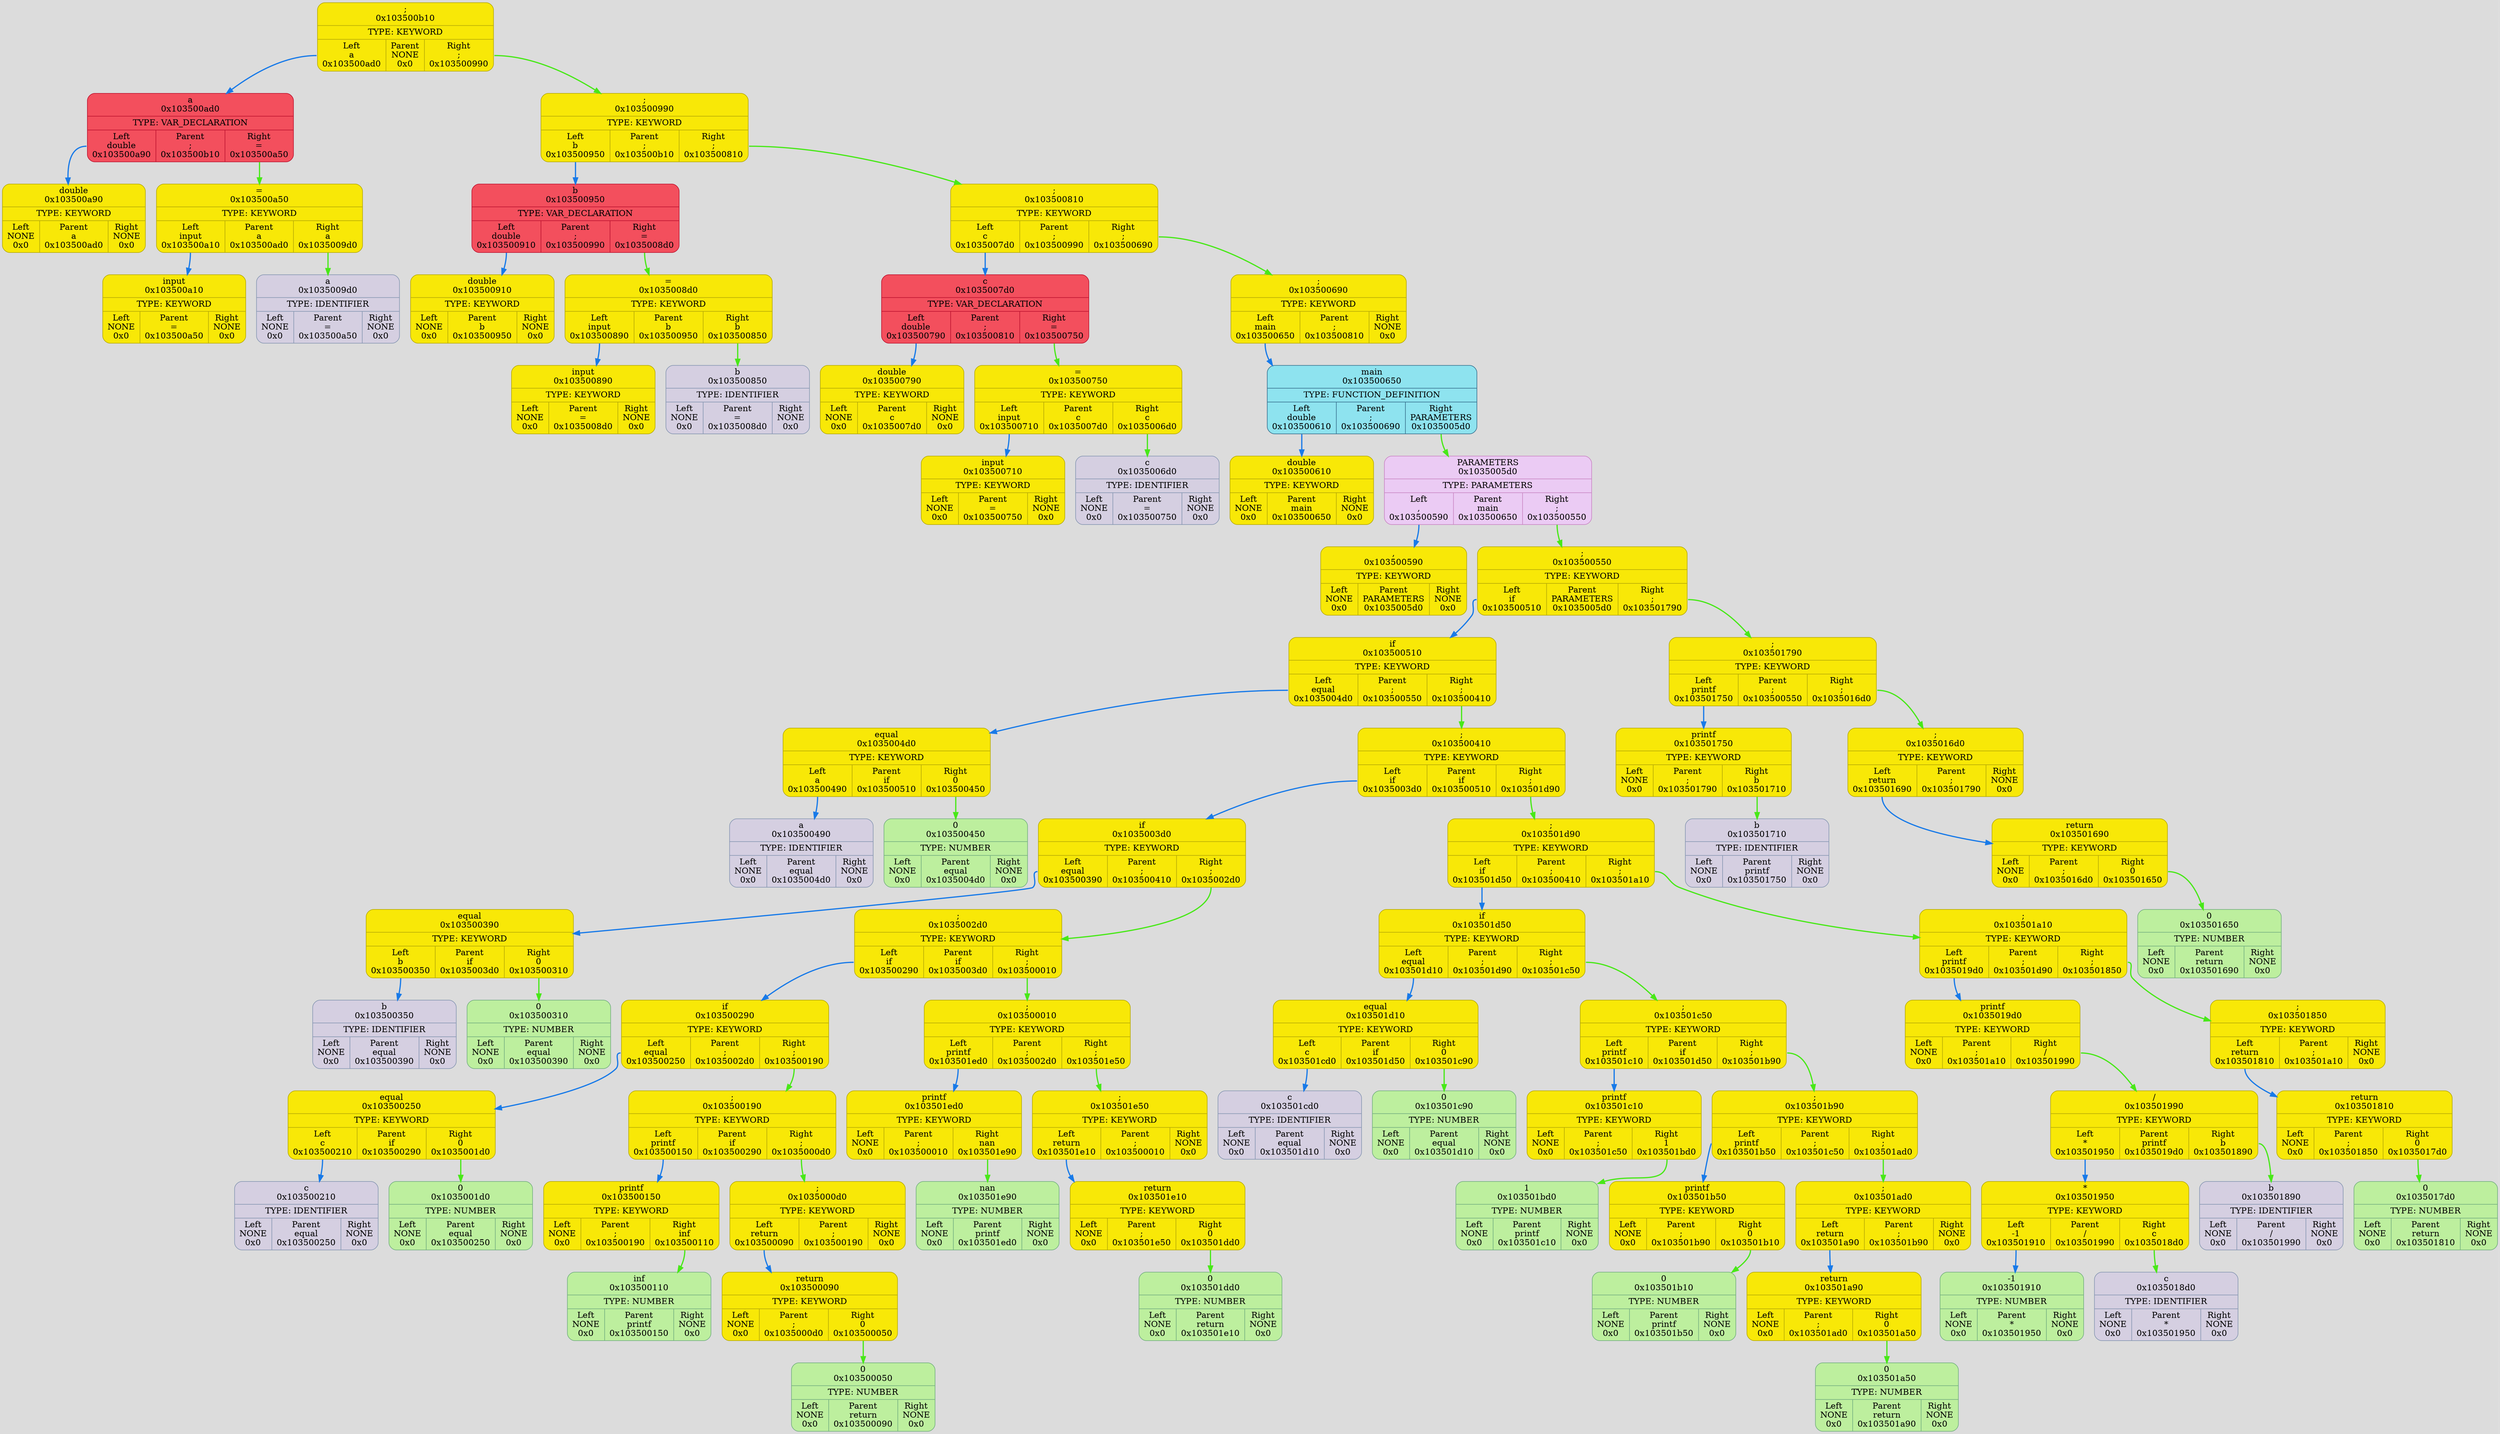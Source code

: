 digraph {
	fontname = "UbuntuMono";
	bgcolor = "#DCDCDC";

	node0x103500b10 [ shape = Mrecord; style = filled; fillcolor = "#F8E807"; color = "#B6AA05"; fontcolor = "#000000"; label = " { ;\n0x103500b10 | TYPE: KEYWORD| { <left> Left\na\n0x103500ad0 | Parent\nNONE\n0x0 | <right> Right\n;\n0x103500990 } } "; ];
	node0x103500b10:<left> -> node0x103500ad0 [ style = "bold"; color = "#187AE8"; label = ""; ];
	node0x103500ad0 [ shape = Mrecord; style = filled; fillcolor = "#F34F5D"; color = "#BD132F"; fontcolor = "#000000"; label = " { a\n0x103500ad0 | TYPE: VAR_DECLARATION| { <left> Left\ndouble\n0x103500a90 | Parent\n;\n0x103500b10 | <right> Right\n=\n0x103500a50 } } "; ];
	node0x103500ad0:<left> -> node0x103500a90 [ style = "bold"; color = "#187AE8"; label = ""; ];
	node0x103500a90 [ shape = Mrecord; style = filled; fillcolor = "#F8E807"; color = "#B6AA05"; fontcolor = "#000000"; label = " { double\n0x103500a90 | TYPE: KEYWORD| { <left> Left\nNONE\n0x0 | Parent\na\n0x103500ad0 | <right> Right\nNONE\n0x0 } } "; ];
	node0x103500a50 [ shape = Mrecord; style = filled; fillcolor = "#F8E807"; color = "#B6AA05"; fontcolor = "#000000"; label = " { =\n0x103500a50 | TYPE: KEYWORD| { <left> Left\ninput\n0x103500a10 | Parent\na\n0x103500ad0 | <right> Right\na\n0x1035009d0 } } "; ];
	node0x103500a50:<left> -> node0x103500a10 [ style = "bold"; color = "#187AE8"; label = ""; ];
	node0x103500a10 [ shape = Mrecord; style = filled; fillcolor = "#F8E807"; color = "#B6AA05"; fontcolor = "#000000"; label = " { input\n0x103500a10 | TYPE: KEYWORD| { <left> Left\nNONE\n0x0 | Parent\n=\n0x103500a50 | <right> Right\nNONE\n0x0 } } "; ];
	node0x1035009d0 [ shape = Mrecord; style = filled; fillcolor = "#D5CFE1"; color = "#8797b2"; fontcolor = "#000000"; label = " { a\n0x1035009d0 | TYPE: IDENTIFIER| { <left> Left\nNONE\n0x0 | Parent\n=\n0x103500a50 | <right> Right\nNONE\n0x0 } } "; ];
	node0x103500a50:<right> -> node0x1035009d0 [ style = "bold"; color = "#48E818"; label = ""; ];
	node0x103500ad0:<right> -> node0x103500a50 [ style = "bold"; color = "#48E818"; label = ""; ];
	node0x103500990 [ shape = Mrecord; style = filled; fillcolor = "#F8E807"; color = "#B6AA05"; fontcolor = "#000000"; label = " { ;\n0x103500990 | TYPE: KEYWORD| { <left> Left\nb\n0x103500950 | Parent\n;\n0x103500b10 | <right> Right\n;\n0x103500810 } } "; ];
	node0x103500990:<left> -> node0x103500950 [ style = "bold"; color = "#187AE8"; label = ""; ];
	node0x103500950 [ shape = Mrecord; style = filled; fillcolor = "#F34F5D"; color = "#BD132F"; fontcolor = "#000000"; label = " { b\n0x103500950 | TYPE: VAR_DECLARATION| { <left> Left\ndouble\n0x103500910 | Parent\n;\n0x103500990 | <right> Right\n=\n0x1035008d0 } } "; ];
	node0x103500950:<left> -> node0x103500910 [ style = "bold"; color = "#187AE8"; label = ""; ];
	node0x103500910 [ shape = Mrecord; style = filled; fillcolor = "#F8E807"; color = "#B6AA05"; fontcolor = "#000000"; label = " { double\n0x103500910 | TYPE: KEYWORD| { <left> Left\nNONE\n0x0 | Parent\nb\n0x103500950 | <right> Right\nNONE\n0x0 } } "; ];
	node0x1035008d0 [ shape = Mrecord; style = filled; fillcolor = "#F8E807"; color = "#B6AA05"; fontcolor = "#000000"; label = " { =\n0x1035008d0 | TYPE: KEYWORD| { <left> Left\ninput\n0x103500890 | Parent\nb\n0x103500950 | <right> Right\nb\n0x103500850 } } "; ];
	node0x1035008d0:<left> -> node0x103500890 [ style = "bold"; color = "#187AE8"; label = ""; ];
	node0x103500890 [ shape = Mrecord; style = filled; fillcolor = "#F8E807"; color = "#B6AA05"; fontcolor = "#000000"; label = " { input\n0x103500890 | TYPE: KEYWORD| { <left> Left\nNONE\n0x0 | Parent\n=\n0x1035008d0 | <right> Right\nNONE\n0x0 } } "; ];
	node0x103500850 [ shape = Mrecord; style = filled; fillcolor = "#D5CFE1"; color = "#8797b2"; fontcolor = "#000000"; label = " { b\n0x103500850 | TYPE: IDENTIFIER| { <left> Left\nNONE\n0x0 | Parent\n=\n0x1035008d0 | <right> Right\nNONE\n0x0 } } "; ];
	node0x1035008d0:<right> -> node0x103500850 [ style = "bold"; color = "#48E818"; label = ""; ];
	node0x103500950:<right> -> node0x1035008d0 [ style = "bold"; color = "#48E818"; label = ""; ];
	node0x103500810 [ shape = Mrecord; style = filled; fillcolor = "#F8E807"; color = "#B6AA05"; fontcolor = "#000000"; label = " { ;\n0x103500810 | TYPE: KEYWORD| { <left> Left\nc\n0x1035007d0 | Parent\n;\n0x103500990 | <right> Right\n;\n0x103500690 } } "; ];
	node0x103500810:<left> -> node0x1035007d0 [ style = "bold"; color = "#187AE8"; label = ""; ];
	node0x1035007d0 [ shape = Mrecord; style = filled; fillcolor = "#F34F5D"; color = "#BD132F"; fontcolor = "#000000"; label = " { c\n0x1035007d0 | TYPE: VAR_DECLARATION| { <left> Left\ndouble\n0x103500790 | Parent\n;\n0x103500810 | <right> Right\n=\n0x103500750 } } "; ];
	node0x1035007d0:<left> -> node0x103500790 [ style = "bold"; color = "#187AE8"; label = ""; ];
	node0x103500790 [ shape = Mrecord; style = filled; fillcolor = "#F8E807"; color = "#B6AA05"; fontcolor = "#000000"; label = " { double\n0x103500790 | TYPE: KEYWORD| { <left> Left\nNONE\n0x0 | Parent\nc\n0x1035007d0 | <right> Right\nNONE\n0x0 } } "; ];
	node0x103500750 [ shape = Mrecord; style = filled; fillcolor = "#F8E807"; color = "#B6AA05"; fontcolor = "#000000"; label = " { =\n0x103500750 | TYPE: KEYWORD| { <left> Left\ninput\n0x103500710 | Parent\nc\n0x1035007d0 | <right> Right\nc\n0x1035006d0 } } "; ];
	node0x103500750:<left> -> node0x103500710 [ style = "bold"; color = "#187AE8"; label = ""; ];
	node0x103500710 [ shape = Mrecord; style = filled; fillcolor = "#F8E807"; color = "#B6AA05"; fontcolor = "#000000"; label = " { input\n0x103500710 | TYPE: KEYWORD| { <left> Left\nNONE\n0x0 | Parent\n=\n0x103500750 | <right> Right\nNONE\n0x0 } } "; ];
	node0x1035006d0 [ shape = Mrecord; style = filled; fillcolor = "#D5CFE1"; color = "#8797b2"; fontcolor = "#000000"; label = " { c\n0x1035006d0 | TYPE: IDENTIFIER| { <left> Left\nNONE\n0x0 | Parent\n=\n0x103500750 | <right> Right\nNONE\n0x0 } } "; ];
	node0x103500750:<right> -> node0x1035006d0 [ style = "bold"; color = "#48E818"; label = ""; ];
	node0x1035007d0:<right> -> node0x103500750 [ style = "bold"; color = "#48E818"; label = ""; ];
	node0x103500690 [ shape = Mrecord; style = filled; fillcolor = "#F8E807"; color = "#B6AA05"; fontcolor = "#000000"; label = " { ;\n0x103500690 | TYPE: KEYWORD| { <left> Left\nmain\n0x103500650 | Parent\n;\n0x103500810 | <right> Right\nNONE\n0x0 } } "; ];
	node0x103500690:<left> -> node0x103500650 [ style = "bold"; color = "#187AE8"; label = ""; ];
	node0x103500650 [ shape = Mrecord; style = filled; fillcolor = "#8EE3EF"; color = "#37718E"; fontcolor = "#000000"; label = " { main\n0x103500650 | TYPE: FUNCTION_DEFINITION| { <left> Left\ndouble\n0x103500610 | Parent\n;\n0x103500690 | <right> Right\nPARAMETERS\n0x1035005d0 } } "; ];
	node0x103500650:<left> -> node0x103500610 [ style = "bold"; color = "#187AE8"; label = ""; ];
	node0x103500610 [ shape = Mrecord; style = filled; fillcolor = "#F8E807"; color = "#B6AA05"; fontcolor = "#000000"; label = " { double\n0x103500610 | TYPE: KEYWORD| { <left> Left\nNONE\n0x0 | Parent\nmain\n0x103500650 | <right> Right\nNONE\n0x0 } } "; ];
	node0x1035005d0 [ shape = Mrecord; style = filled; fillcolor = "#EBCBF4"; color = "#C986C3"; fontcolor = "#000000"; label = " { PARAMETERS\n0x1035005d0 | TYPE: PARAMETERS| { <left> Left\n,\n0x103500590 | Parent\nmain\n0x103500650 | <right> Right\n;\n0x103500550 } } "; ];
	node0x1035005d0:<left> -> node0x103500590 [ style = "bold"; color = "#187AE8"; label = ""; ];
	node0x103500590 [ shape = Mrecord; style = filled; fillcolor = "#F8E807"; color = "#B6AA05"; fontcolor = "#000000"; label = " { ,\n0x103500590 | TYPE: KEYWORD| { <left> Left\nNONE\n0x0 | Parent\nPARAMETERS\n0x1035005d0 | <right> Right\nNONE\n0x0 } } "; ];
	node0x103500550 [ shape = Mrecord; style = filled; fillcolor = "#F8E807"; color = "#B6AA05"; fontcolor = "#000000"; label = " { ;\n0x103500550 | TYPE: KEYWORD| { <left> Left\nif\n0x103500510 | Parent\nPARAMETERS\n0x1035005d0 | <right> Right\n;\n0x103501790 } } "; ];
	node0x103500550:<left> -> node0x103500510 [ style = "bold"; color = "#187AE8"; label = ""; ];
	node0x103500510 [ shape = Mrecord; style = filled; fillcolor = "#F8E807"; color = "#B6AA05"; fontcolor = "#000000"; label = " { if\n0x103500510 | TYPE: KEYWORD| { <left> Left\nequal\n0x1035004d0 | Parent\n;\n0x103500550 | <right> Right\n;\n0x103500410 } } "; ];
	node0x103500510:<left> -> node0x1035004d0 [ style = "bold"; color = "#187AE8"; label = ""; ];
	node0x1035004d0 [ shape = Mrecord; style = filled; fillcolor = "#F8E807"; color = "#B6AA05"; fontcolor = "#000000"; label = " { equal\n0x1035004d0 | TYPE: KEYWORD| { <left> Left\na\n0x103500490 | Parent\nif\n0x103500510 | <right> Right\n0\n0x103500450 } } "; ];
	node0x1035004d0:<left> -> node0x103500490 [ style = "bold"; color = "#187AE8"; label = ""; ];
	node0x103500490 [ shape = Mrecord; style = filled; fillcolor = "#D5CFE1"; color = "#8797b2"; fontcolor = "#000000"; label = " { a\n0x103500490 | TYPE: IDENTIFIER| { <left> Left\nNONE\n0x0 | Parent\nequal\n0x1035004d0 | <right> Right\nNONE\n0x0 } } "; ];
	node0x103500450 [ shape = Mrecord; style = filled; fillcolor = "#BDEF9E"; color = "#74AF80"; fontcolor = "#000000"; label = " { 0\n0x103500450 | TYPE: NUMBER| { <left> Left\nNONE\n0x0 | Parent\nequal\n0x1035004d0 | <right> Right\nNONE\n0x0 } } "; ];
	node0x1035004d0:<right> -> node0x103500450 [ style = "bold"; color = "#48E818"; label = ""; ];
	node0x103500410 [ shape = Mrecord; style = filled; fillcolor = "#F8E807"; color = "#B6AA05"; fontcolor = "#000000"; label = " { ;\n0x103500410 | TYPE: KEYWORD| { <left> Left\nif\n0x1035003d0 | Parent\nif\n0x103500510 | <right> Right\n;\n0x103501d90 } } "; ];
	node0x103500410:<left> -> node0x1035003d0 [ style = "bold"; color = "#187AE8"; label = ""; ];
	node0x1035003d0 [ shape = Mrecord; style = filled; fillcolor = "#F8E807"; color = "#B6AA05"; fontcolor = "#000000"; label = " { if\n0x1035003d0 | TYPE: KEYWORD| { <left> Left\nequal\n0x103500390 | Parent\n;\n0x103500410 | <right> Right\n;\n0x1035002d0 } } "; ];
	node0x1035003d0:<left> -> node0x103500390 [ style = "bold"; color = "#187AE8"; label = ""; ];
	node0x103500390 [ shape = Mrecord; style = filled; fillcolor = "#F8E807"; color = "#B6AA05"; fontcolor = "#000000"; label = " { equal\n0x103500390 | TYPE: KEYWORD| { <left> Left\nb\n0x103500350 | Parent\nif\n0x1035003d0 | <right> Right\n0\n0x103500310 } } "; ];
	node0x103500390:<left> -> node0x103500350 [ style = "bold"; color = "#187AE8"; label = ""; ];
	node0x103500350 [ shape = Mrecord; style = filled; fillcolor = "#D5CFE1"; color = "#8797b2"; fontcolor = "#000000"; label = " { b\n0x103500350 | TYPE: IDENTIFIER| { <left> Left\nNONE\n0x0 | Parent\nequal\n0x103500390 | <right> Right\nNONE\n0x0 } } "; ];
	node0x103500310 [ shape = Mrecord; style = filled; fillcolor = "#BDEF9E"; color = "#74AF80"; fontcolor = "#000000"; label = " { 0\n0x103500310 | TYPE: NUMBER| { <left> Left\nNONE\n0x0 | Parent\nequal\n0x103500390 | <right> Right\nNONE\n0x0 } } "; ];
	node0x103500390:<right> -> node0x103500310 [ style = "bold"; color = "#48E818"; label = ""; ];
	node0x1035002d0 [ shape = Mrecord; style = filled; fillcolor = "#F8E807"; color = "#B6AA05"; fontcolor = "#000000"; label = " { ;\n0x1035002d0 | TYPE: KEYWORD| { <left> Left\nif\n0x103500290 | Parent\nif\n0x1035003d0 | <right> Right\n;\n0x103500010 } } "; ];
	node0x1035002d0:<left> -> node0x103500290 [ style = "bold"; color = "#187AE8"; label = ""; ];
	node0x103500290 [ shape = Mrecord; style = filled; fillcolor = "#F8E807"; color = "#B6AA05"; fontcolor = "#000000"; label = " { if\n0x103500290 | TYPE: KEYWORD| { <left> Left\nequal\n0x103500250 | Parent\n;\n0x1035002d0 | <right> Right\n;\n0x103500190 } } "; ];
	node0x103500290:<left> -> node0x103500250 [ style = "bold"; color = "#187AE8"; label = ""; ];
	node0x103500250 [ shape = Mrecord; style = filled; fillcolor = "#F8E807"; color = "#B6AA05"; fontcolor = "#000000"; label = " { equal\n0x103500250 | TYPE: KEYWORD| { <left> Left\nc\n0x103500210 | Parent\nif\n0x103500290 | <right> Right\n0\n0x1035001d0 } } "; ];
	node0x103500250:<left> -> node0x103500210 [ style = "bold"; color = "#187AE8"; label = ""; ];
	node0x103500210 [ shape = Mrecord; style = filled; fillcolor = "#D5CFE1"; color = "#8797b2"; fontcolor = "#000000"; label = " { c\n0x103500210 | TYPE: IDENTIFIER| { <left> Left\nNONE\n0x0 | Parent\nequal\n0x103500250 | <right> Right\nNONE\n0x0 } } "; ];
	node0x1035001d0 [ shape = Mrecord; style = filled; fillcolor = "#BDEF9E"; color = "#74AF80"; fontcolor = "#000000"; label = " { 0\n0x1035001d0 | TYPE: NUMBER| { <left> Left\nNONE\n0x0 | Parent\nequal\n0x103500250 | <right> Right\nNONE\n0x0 } } "; ];
	node0x103500250:<right> -> node0x1035001d0 [ style = "bold"; color = "#48E818"; label = ""; ];
	node0x103500190 [ shape = Mrecord; style = filled; fillcolor = "#F8E807"; color = "#B6AA05"; fontcolor = "#000000"; label = " { ;\n0x103500190 | TYPE: KEYWORD| { <left> Left\nprintf\n0x103500150 | Parent\nif\n0x103500290 | <right> Right\n;\n0x1035000d0 } } "; ];
	node0x103500190:<left> -> node0x103500150 [ style = "bold"; color = "#187AE8"; label = ""; ];
	node0x103500150 [ shape = Mrecord; style = filled; fillcolor = "#F8E807"; color = "#B6AA05"; fontcolor = "#000000"; label = " { printf\n0x103500150 | TYPE: KEYWORD| { <left> Left\nNONE\n0x0 | Parent\n;\n0x103500190 | <right> Right\ninf\n0x103500110 } } "; ];
	node0x103500110 [ shape = Mrecord; style = filled; fillcolor = "#BDEF9E"; color = "#74AF80"; fontcolor = "#000000"; label = " { inf\n0x103500110 | TYPE: NUMBER| { <left> Left\nNONE\n0x0 | Parent\nprintf\n0x103500150 | <right> Right\nNONE\n0x0 } } "; ];
	node0x103500150:<right> -> node0x103500110 [ style = "bold"; color = "#48E818"; label = ""; ];
	node0x1035000d0 [ shape = Mrecord; style = filled; fillcolor = "#F8E807"; color = "#B6AA05"; fontcolor = "#000000"; label = " { ;\n0x1035000d0 | TYPE: KEYWORD| { <left> Left\nreturn\n0x103500090 | Parent\n;\n0x103500190 | <right> Right\nNONE\n0x0 } } "; ];
	node0x1035000d0:<left> -> node0x103500090 [ style = "bold"; color = "#187AE8"; label = ""; ];
	node0x103500090 [ shape = Mrecord; style = filled; fillcolor = "#F8E807"; color = "#B6AA05"; fontcolor = "#000000"; label = " { return\n0x103500090 | TYPE: KEYWORD| { <left> Left\nNONE\n0x0 | Parent\n;\n0x1035000d0 | <right> Right\n0\n0x103500050 } } "; ];
	node0x103500050 [ shape = Mrecord; style = filled; fillcolor = "#BDEF9E"; color = "#74AF80"; fontcolor = "#000000"; label = " { 0\n0x103500050 | TYPE: NUMBER| { <left> Left\nNONE\n0x0 | Parent\nreturn\n0x103500090 | <right> Right\nNONE\n0x0 } } "; ];
	node0x103500090:<right> -> node0x103500050 [ style = "bold"; color = "#48E818"; label = ""; ];
	node0x103500190:<right> -> node0x1035000d0 [ style = "bold"; color = "#48E818"; label = ""; ];
	node0x103500290:<right> -> node0x103500190 [ style = "bold"; color = "#48E818"; label = ""; ];
	node0x103500010 [ shape = Mrecord; style = filled; fillcolor = "#F8E807"; color = "#B6AA05"; fontcolor = "#000000"; label = " { ;\n0x103500010 | TYPE: KEYWORD| { <left> Left\nprintf\n0x103501ed0 | Parent\n;\n0x1035002d0 | <right> Right\n;\n0x103501e50 } } "; ];
	node0x103500010:<left> -> node0x103501ed0 [ style = "bold"; color = "#187AE8"; label = ""; ];
	node0x103501ed0 [ shape = Mrecord; style = filled; fillcolor = "#F8E807"; color = "#B6AA05"; fontcolor = "#000000"; label = " { printf\n0x103501ed0 | TYPE: KEYWORD| { <left> Left\nNONE\n0x0 | Parent\n;\n0x103500010 | <right> Right\nnan\n0x103501e90 } } "; ];
	node0x103501e90 [ shape = Mrecord; style = filled; fillcolor = "#BDEF9E"; color = "#74AF80"; fontcolor = "#000000"; label = " { nan\n0x103501e90 | TYPE: NUMBER| { <left> Left\nNONE\n0x0 | Parent\nprintf\n0x103501ed0 | <right> Right\nNONE\n0x0 } } "; ];
	node0x103501ed0:<right> -> node0x103501e90 [ style = "bold"; color = "#48E818"; label = ""; ];
	node0x103501e50 [ shape = Mrecord; style = filled; fillcolor = "#F8E807"; color = "#B6AA05"; fontcolor = "#000000"; label = " { ;\n0x103501e50 | TYPE: KEYWORD| { <left> Left\nreturn\n0x103501e10 | Parent\n;\n0x103500010 | <right> Right\nNONE\n0x0 } } "; ];
	node0x103501e50:<left> -> node0x103501e10 [ style = "bold"; color = "#187AE8"; label = ""; ];
	node0x103501e10 [ shape = Mrecord; style = filled; fillcolor = "#F8E807"; color = "#B6AA05"; fontcolor = "#000000"; label = " { return\n0x103501e10 | TYPE: KEYWORD| { <left> Left\nNONE\n0x0 | Parent\n;\n0x103501e50 | <right> Right\n0\n0x103501dd0 } } "; ];
	node0x103501dd0 [ shape = Mrecord; style = filled; fillcolor = "#BDEF9E"; color = "#74AF80"; fontcolor = "#000000"; label = " { 0\n0x103501dd0 | TYPE: NUMBER| { <left> Left\nNONE\n0x0 | Parent\nreturn\n0x103501e10 | <right> Right\nNONE\n0x0 } } "; ];
	node0x103501e10:<right> -> node0x103501dd0 [ style = "bold"; color = "#48E818"; label = ""; ];
	node0x103500010:<right> -> node0x103501e50 [ style = "bold"; color = "#48E818"; label = ""; ];
	node0x1035002d0:<right> -> node0x103500010 [ style = "bold"; color = "#48E818"; label = ""; ];
	node0x1035003d0:<right> -> node0x1035002d0 [ style = "bold"; color = "#48E818"; label = ""; ];
	node0x103501d90 [ shape = Mrecord; style = filled; fillcolor = "#F8E807"; color = "#B6AA05"; fontcolor = "#000000"; label = " { ;\n0x103501d90 | TYPE: KEYWORD| { <left> Left\nif\n0x103501d50 | Parent\n;\n0x103500410 | <right> Right\n;\n0x103501a10 } } "; ];
	node0x103501d90:<left> -> node0x103501d50 [ style = "bold"; color = "#187AE8"; label = ""; ];
	node0x103501d50 [ shape = Mrecord; style = filled; fillcolor = "#F8E807"; color = "#B6AA05"; fontcolor = "#000000"; label = " { if\n0x103501d50 | TYPE: KEYWORD| { <left> Left\nequal\n0x103501d10 | Parent\n;\n0x103501d90 | <right> Right\n;\n0x103501c50 } } "; ];
	node0x103501d50:<left> -> node0x103501d10 [ style = "bold"; color = "#187AE8"; label = ""; ];
	node0x103501d10 [ shape = Mrecord; style = filled; fillcolor = "#F8E807"; color = "#B6AA05"; fontcolor = "#000000"; label = " { equal\n0x103501d10 | TYPE: KEYWORD| { <left> Left\nc\n0x103501cd0 | Parent\nif\n0x103501d50 | <right> Right\n0\n0x103501c90 } } "; ];
	node0x103501d10:<left> -> node0x103501cd0 [ style = "bold"; color = "#187AE8"; label = ""; ];
	node0x103501cd0 [ shape = Mrecord; style = filled; fillcolor = "#D5CFE1"; color = "#8797b2"; fontcolor = "#000000"; label = " { c\n0x103501cd0 | TYPE: IDENTIFIER| { <left> Left\nNONE\n0x0 | Parent\nequal\n0x103501d10 | <right> Right\nNONE\n0x0 } } "; ];
	node0x103501c90 [ shape = Mrecord; style = filled; fillcolor = "#BDEF9E"; color = "#74AF80"; fontcolor = "#000000"; label = " { 0\n0x103501c90 | TYPE: NUMBER| { <left> Left\nNONE\n0x0 | Parent\nequal\n0x103501d10 | <right> Right\nNONE\n0x0 } } "; ];
	node0x103501d10:<right> -> node0x103501c90 [ style = "bold"; color = "#48E818"; label = ""; ];
	node0x103501c50 [ shape = Mrecord; style = filled; fillcolor = "#F8E807"; color = "#B6AA05"; fontcolor = "#000000"; label = " { ;\n0x103501c50 | TYPE: KEYWORD| { <left> Left\nprintf\n0x103501c10 | Parent\nif\n0x103501d50 | <right> Right\n;\n0x103501b90 } } "; ];
	node0x103501c50:<left> -> node0x103501c10 [ style = "bold"; color = "#187AE8"; label = ""; ];
	node0x103501c10 [ shape = Mrecord; style = filled; fillcolor = "#F8E807"; color = "#B6AA05"; fontcolor = "#000000"; label = " { printf\n0x103501c10 | TYPE: KEYWORD| { <left> Left\nNONE\n0x0 | Parent\n;\n0x103501c50 | <right> Right\n1\n0x103501bd0 } } "; ];
	node0x103501bd0 [ shape = Mrecord; style = filled; fillcolor = "#BDEF9E"; color = "#74AF80"; fontcolor = "#000000"; label = " { 1\n0x103501bd0 | TYPE: NUMBER| { <left> Left\nNONE\n0x0 | Parent\nprintf\n0x103501c10 | <right> Right\nNONE\n0x0 } } "; ];
	node0x103501c10:<right> -> node0x103501bd0 [ style = "bold"; color = "#48E818"; label = ""; ];
	node0x103501b90 [ shape = Mrecord; style = filled; fillcolor = "#F8E807"; color = "#B6AA05"; fontcolor = "#000000"; label = " { ;\n0x103501b90 | TYPE: KEYWORD| { <left> Left\nprintf\n0x103501b50 | Parent\n;\n0x103501c50 | <right> Right\n;\n0x103501ad0 } } "; ];
	node0x103501b90:<left> -> node0x103501b50 [ style = "bold"; color = "#187AE8"; label = ""; ];
	node0x103501b50 [ shape = Mrecord; style = filled; fillcolor = "#F8E807"; color = "#B6AA05"; fontcolor = "#000000"; label = " { printf\n0x103501b50 | TYPE: KEYWORD| { <left> Left\nNONE\n0x0 | Parent\n;\n0x103501b90 | <right> Right\n0\n0x103501b10 } } "; ];
	node0x103501b10 [ shape = Mrecord; style = filled; fillcolor = "#BDEF9E"; color = "#74AF80"; fontcolor = "#000000"; label = " { 0\n0x103501b10 | TYPE: NUMBER| { <left> Left\nNONE\n0x0 | Parent\nprintf\n0x103501b50 | <right> Right\nNONE\n0x0 } } "; ];
	node0x103501b50:<right> -> node0x103501b10 [ style = "bold"; color = "#48E818"; label = ""; ];
	node0x103501ad0 [ shape = Mrecord; style = filled; fillcolor = "#F8E807"; color = "#B6AA05"; fontcolor = "#000000"; label = " { ;\n0x103501ad0 | TYPE: KEYWORD| { <left> Left\nreturn\n0x103501a90 | Parent\n;\n0x103501b90 | <right> Right\nNONE\n0x0 } } "; ];
	node0x103501ad0:<left> -> node0x103501a90 [ style = "bold"; color = "#187AE8"; label = ""; ];
	node0x103501a90 [ shape = Mrecord; style = filled; fillcolor = "#F8E807"; color = "#B6AA05"; fontcolor = "#000000"; label = " { return\n0x103501a90 | TYPE: KEYWORD| { <left> Left\nNONE\n0x0 | Parent\n;\n0x103501ad0 | <right> Right\n0\n0x103501a50 } } "; ];
	node0x103501a50 [ shape = Mrecord; style = filled; fillcolor = "#BDEF9E"; color = "#74AF80"; fontcolor = "#000000"; label = " { 0\n0x103501a50 | TYPE: NUMBER| { <left> Left\nNONE\n0x0 | Parent\nreturn\n0x103501a90 | <right> Right\nNONE\n0x0 } } "; ];
	node0x103501a90:<right> -> node0x103501a50 [ style = "bold"; color = "#48E818"; label = ""; ];
	node0x103501b90:<right> -> node0x103501ad0 [ style = "bold"; color = "#48E818"; label = ""; ];
	node0x103501c50:<right> -> node0x103501b90 [ style = "bold"; color = "#48E818"; label = ""; ];
	node0x103501d50:<right> -> node0x103501c50 [ style = "bold"; color = "#48E818"; label = ""; ];
	node0x103501a10 [ shape = Mrecord; style = filled; fillcolor = "#F8E807"; color = "#B6AA05"; fontcolor = "#000000"; label = " { ;\n0x103501a10 | TYPE: KEYWORD| { <left> Left\nprintf\n0x1035019d0 | Parent\n;\n0x103501d90 | <right> Right\n;\n0x103501850 } } "; ];
	node0x103501a10:<left> -> node0x1035019d0 [ style = "bold"; color = "#187AE8"; label = ""; ];
	node0x1035019d0 [ shape = Mrecord; style = filled; fillcolor = "#F8E807"; color = "#B6AA05"; fontcolor = "#000000"; label = " { printf\n0x1035019d0 | TYPE: KEYWORD| { <left> Left\nNONE\n0x0 | Parent\n;\n0x103501a10 | <right> Right\n/\n0x103501990 } } "; ];
	node0x103501990 [ shape = Mrecord; style = filled; fillcolor = "#F8E807"; color = "#B6AA05"; fontcolor = "#000000"; label = " { /\n0x103501990 | TYPE: KEYWORD| { <left> Left\n*\n0x103501950 | Parent\nprintf\n0x1035019d0 | <right> Right\nb\n0x103501890 } } "; ];
	node0x103501990:<left> -> node0x103501950 [ style = "bold"; color = "#187AE8"; label = ""; ];
	node0x103501950 [ shape = Mrecord; style = filled; fillcolor = "#F8E807"; color = "#B6AA05"; fontcolor = "#000000"; label = " { *\n0x103501950 | TYPE: KEYWORD| { <left> Left\n-1\n0x103501910 | Parent\n/\n0x103501990 | <right> Right\nc\n0x1035018d0 } } "; ];
	node0x103501950:<left> -> node0x103501910 [ style = "bold"; color = "#187AE8"; label = ""; ];
	node0x103501910 [ shape = Mrecord; style = filled; fillcolor = "#BDEF9E"; color = "#74AF80"; fontcolor = "#000000"; label = " { -1\n0x103501910 | TYPE: NUMBER| { <left> Left\nNONE\n0x0 | Parent\n*\n0x103501950 | <right> Right\nNONE\n0x0 } } "; ];
	node0x1035018d0 [ shape = Mrecord; style = filled; fillcolor = "#D5CFE1"; color = "#8797b2"; fontcolor = "#000000"; label = " { c\n0x1035018d0 | TYPE: IDENTIFIER| { <left> Left\nNONE\n0x0 | Parent\n*\n0x103501950 | <right> Right\nNONE\n0x0 } } "; ];
	node0x103501950:<right> -> node0x1035018d0 [ style = "bold"; color = "#48E818"; label = ""; ];
	node0x103501890 [ shape = Mrecord; style = filled; fillcolor = "#D5CFE1"; color = "#8797b2"; fontcolor = "#000000"; label = " { b\n0x103501890 | TYPE: IDENTIFIER| { <left> Left\nNONE\n0x0 | Parent\n/\n0x103501990 | <right> Right\nNONE\n0x0 } } "; ];
	node0x103501990:<right> -> node0x103501890 [ style = "bold"; color = "#48E818"; label = ""; ];
	node0x1035019d0:<right> -> node0x103501990 [ style = "bold"; color = "#48E818"; label = ""; ];
	node0x103501850 [ shape = Mrecord; style = filled; fillcolor = "#F8E807"; color = "#B6AA05"; fontcolor = "#000000"; label = " { ;\n0x103501850 | TYPE: KEYWORD| { <left> Left\nreturn\n0x103501810 | Parent\n;\n0x103501a10 | <right> Right\nNONE\n0x0 } } "; ];
	node0x103501850:<left> -> node0x103501810 [ style = "bold"; color = "#187AE8"; label = ""; ];
	node0x103501810 [ shape = Mrecord; style = filled; fillcolor = "#F8E807"; color = "#B6AA05"; fontcolor = "#000000"; label = " { return\n0x103501810 | TYPE: KEYWORD| { <left> Left\nNONE\n0x0 | Parent\n;\n0x103501850 | <right> Right\n0\n0x1035017d0 } } "; ];
	node0x1035017d0 [ shape = Mrecord; style = filled; fillcolor = "#BDEF9E"; color = "#74AF80"; fontcolor = "#000000"; label = " { 0\n0x1035017d0 | TYPE: NUMBER| { <left> Left\nNONE\n0x0 | Parent\nreturn\n0x103501810 | <right> Right\nNONE\n0x0 } } "; ];
	node0x103501810:<right> -> node0x1035017d0 [ style = "bold"; color = "#48E818"; label = ""; ];
	node0x103501a10:<right> -> node0x103501850 [ style = "bold"; color = "#48E818"; label = ""; ];
	node0x103501d90:<right> -> node0x103501a10 [ style = "bold"; color = "#48E818"; label = ""; ];
	node0x103500410:<right> -> node0x103501d90 [ style = "bold"; color = "#48E818"; label = ""; ];
	node0x103500510:<right> -> node0x103500410 [ style = "bold"; color = "#48E818"; label = ""; ];
	node0x103501790 [ shape = Mrecord; style = filled; fillcolor = "#F8E807"; color = "#B6AA05"; fontcolor = "#000000"; label = " { ;\n0x103501790 | TYPE: KEYWORD| { <left> Left\nprintf\n0x103501750 | Parent\n;\n0x103500550 | <right> Right\n;\n0x1035016d0 } } "; ];
	node0x103501790:<left> -> node0x103501750 [ style = "bold"; color = "#187AE8"; label = ""; ];
	node0x103501750 [ shape = Mrecord; style = filled; fillcolor = "#F8E807"; color = "#B6AA05"; fontcolor = "#000000"; label = " { printf\n0x103501750 | TYPE: KEYWORD| { <left> Left\nNONE\n0x0 | Parent\n;\n0x103501790 | <right> Right\nb\n0x103501710 } } "; ];
	node0x103501710 [ shape = Mrecord; style = filled; fillcolor = "#D5CFE1"; color = "#8797b2"; fontcolor = "#000000"; label = " { b\n0x103501710 | TYPE: IDENTIFIER| { <left> Left\nNONE\n0x0 | Parent\nprintf\n0x103501750 | <right> Right\nNONE\n0x0 } } "; ];
	node0x103501750:<right> -> node0x103501710 [ style = "bold"; color = "#48E818"; label = ""; ];
	node0x1035016d0 [ shape = Mrecord; style = filled; fillcolor = "#F8E807"; color = "#B6AA05"; fontcolor = "#000000"; label = " { ;\n0x1035016d0 | TYPE: KEYWORD| { <left> Left\nreturn\n0x103501690 | Parent\n;\n0x103501790 | <right> Right\nNONE\n0x0 } } "; ];
	node0x1035016d0:<left> -> node0x103501690 [ style = "bold"; color = "#187AE8"; label = ""; ];
	node0x103501690 [ shape = Mrecord; style = filled; fillcolor = "#F8E807"; color = "#B6AA05"; fontcolor = "#000000"; label = " { return\n0x103501690 | TYPE: KEYWORD| { <left> Left\nNONE\n0x0 | Parent\n;\n0x1035016d0 | <right> Right\n0\n0x103501650 } } "; ];
	node0x103501650 [ shape = Mrecord; style = filled; fillcolor = "#BDEF9E"; color = "#74AF80"; fontcolor = "#000000"; label = " { 0\n0x103501650 | TYPE: NUMBER| { <left> Left\nNONE\n0x0 | Parent\nreturn\n0x103501690 | <right> Right\nNONE\n0x0 } } "; ];
	node0x103501690:<right> -> node0x103501650 [ style = "bold"; color = "#48E818"; label = ""; ];
	node0x103501790:<right> -> node0x1035016d0 [ style = "bold"; color = "#48E818"; label = ""; ];
	node0x103500550:<right> -> node0x103501790 [ style = "bold"; color = "#48E818"; label = ""; ];
	node0x1035005d0:<right> -> node0x103500550 [ style = "bold"; color = "#48E818"; label = ""; ];
	node0x103500650:<right> -> node0x1035005d0 [ style = "bold"; color = "#48E818"; label = ""; ];
	node0x103500810:<right> -> node0x103500690 [ style = "bold"; color = "#48E818"; label = ""; ];
	node0x103500990:<right> -> node0x103500810 [ style = "bold"; color = "#48E818"; label = ""; ];
	node0x103500b10:<right> -> node0x103500990 [ style = "bold"; color = "#48E818"; label = ""; ];
}
